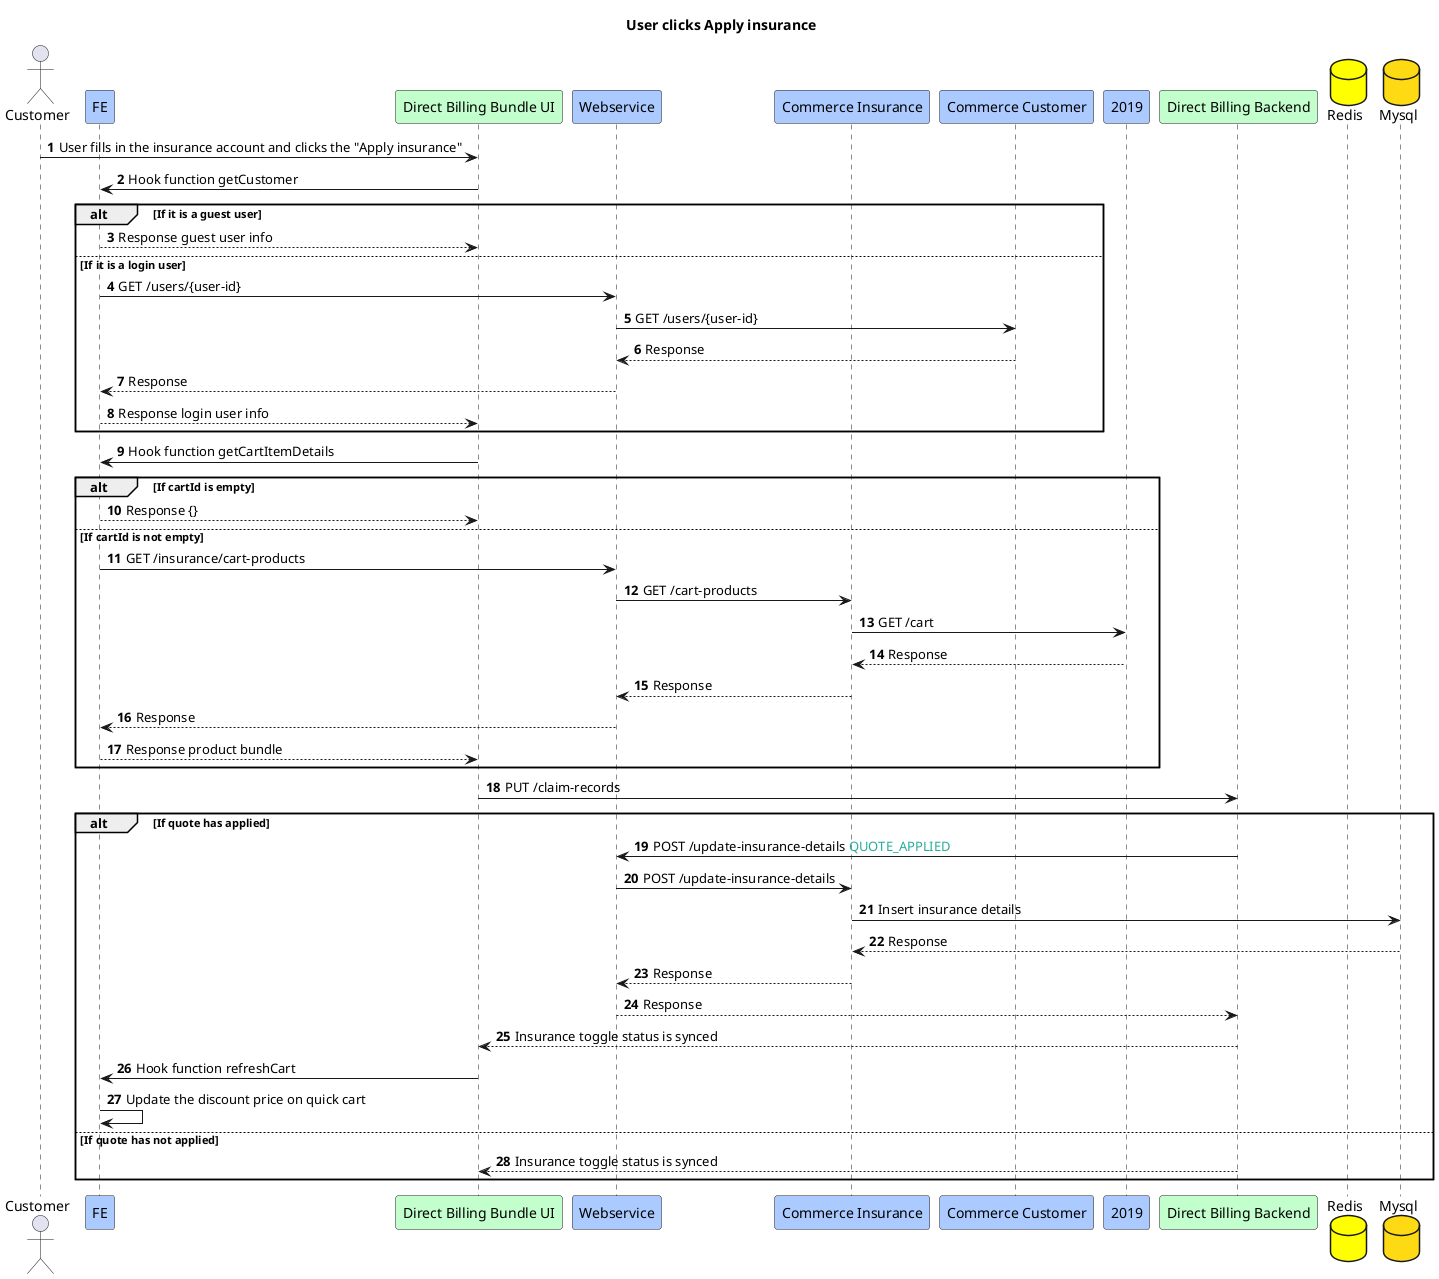 @startuml
title User clicks Apply insurance
actor Customer
participant FE #abcaff
participant "Direct Billing Bundle UI" #c3ffcd
participant "Webservice" #abcaff
participant "Commerce Insurance" #abcaff
participant "Commerce Customer" #abcaff
participant "2019" #abcaff
participant "Direct Billing Backend" #c3ffcd
database "Redis" #yellow
database "Mysql" #fdda14

autonumber
Customer -> "Direct Billing Bundle UI":User fills in the insurance account and clicks the "Apply insurance"
"Direct Billing Bundle UI" -> FE:Hook function getCustomer

alt If it is a guest user
    FE --> "Direct Billing Bundle UI":Response guest user info
else If it is a login user
    FE -> "Webservice":GET /users/{user-id}
    "Webservice" -> "Commerce Customer":GET /users/{user-id}
    "Commerce Customer" --> "Webservice":Response
    "Webservice" --> FE:Response
    FE --> "Direct Billing Bundle UI":Response login user info
end

"Direct Billing Bundle UI" -> FE:Hook function getCartItemDetails
alt If cartId is empty
    FE --> "Direct Billing Bundle UI":Response {}
else If cartId is not empty
    FE -> "Webservice":GET /insurance/cart-products
    "Webservice" -> "Commerce Insurance":GET /cart-products
    "Commerce Insurance" -> 2019:GET /cart
    2019 --> "Commerce Insurance":Response
    "Commerce Insurance" --> "Webservice":Response
    "Webservice" --> FE:Response
    FE --> "Direct Billing Bundle UI":Response product bundle
end

"Direct Billing Bundle UI" -> "Direct Billing Backend": PUT /claim-records

alt If quote has applied
    "Direct Billing Backend" -> "Webservice":POST /update-insurance-details <font color=#27ad9a>QUOTE_APPLIED
    "Webservice" -> "Commerce Insurance":POST /update-insurance-details
    "Commerce Insurance" -> "Mysql":Insert insurance details
    "Mysql" --> "Commerce Insurance":Response
    "Commerce Insurance" --> "Webservice":Response
    "Webservice" --> "Direct Billing Backend":Response
    "Direct Billing Backend" --> "Direct Billing Bundle UI":Insurance toggle status is synced
    "Direct Billing Bundle UI" -> FE:Hook function refreshCart
    FE -> FE:Update the discount price on quick cart
else If quote has not applied
    "Direct Billing Backend" --> "Direct Billing Bundle UI":Insurance toggle status is synced
end
@enduml

